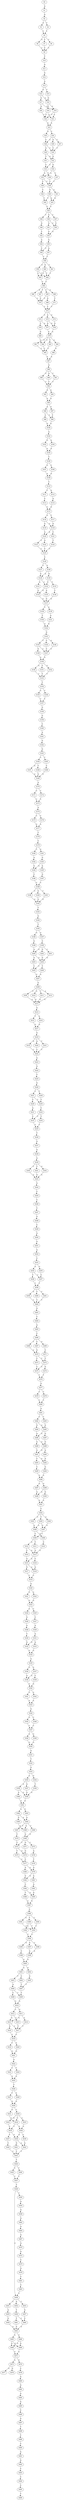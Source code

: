 strict digraph  {
	S0 -> S1 [ label = A ];
	S1 -> S2 [ label = G ];
	S2 -> S3 [ label = A ];
	S2 -> S4 [ label = C ];
	S3 -> S5 [ label = T ];
	S4 -> S5 [ label = T ];
	S5 -> S6 [ label = G ];
	S5 -> S7 [ label = T ];
	S5 -> S8 [ label = C ];
	S6 -> S9 [ label = C ];
	S7 -> S9 [ label = C ];
	S8 -> S9 [ label = C ];
	S9 -> S10 [ label = T ];
	S10 -> S11 [ label = G ];
	S11 -> S12 [ label = G ];
	S12 -> S13 [ label = A ];
	S13 -> S14 [ label = G ];
	S13 -> S15 [ label = T ];
	S14 -> S16 [ label = G ];
	S14 -> S17 [ label = A ];
	S15 -> S16 [ label = G ];
	S16 -> S18 [ label = C ];
	S16 -> S19 [ label = G ];
	S17 -> S20 [ label = A ];
	S17 -> S19 [ label = G ];
	S18 -> S21 [ label = C ];
	S18 -> S22 [ label = T ];
	S19 -> S22 [ label = T ];
	S19 -> S21 [ label = C ];
	S20 -> S22 [ label = T ];
	S21 -> S23 [ label = A ];
	S22 -> S23 [ label = A ];
	S23 -> S24 [ label = C ];
	S23 -> S25 [ label = G ];
	S24 -> S26 [ label = C ];
	S24 -> S27 [ label = T ];
	S24 -> S28 [ label = A ];
	S25 -> S26 [ label = C ];
	S26 -> S29 [ label = G ];
	S26 -> S30 [ label = T ];
	S27 -> S30 [ label = T ];
	S28 -> S30 [ label = T ];
	S29 -> S31 [ label = T ];
	S29 -> S32 [ label = G ];
	S30 -> S32 [ label = G ];
	S31 -> S33 [ label = C ];
	S32 -> S34 [ label = G ];
	S32 -> S33 [ label = C ];
	S33 -> S35 [ label = A ];
	S33 -> S36 [ label = T ];
	S34 -> S37 [ label = C ];
	S34 -> S35 [ label = A ];
	S35 -> S38 [ label = T ];
	S35 -> S39 [ label = C ];
	S36 -> S38 [ label = T ];
	S37 -> S38 [ label = T ];
	S38 -> S40 [ label = G ];
	S38 -> S41 [ label = A ];
	S39 -> S42 [ label = C ];
	S40 -> S43 [ label = G ];
	S40 -> S44 [ label = T ];
	S41 -> S43 [ label = G ];
	S42 -> S44 [ label = T ];
	S43 -> S45 [ label = C ];
	S44 -> S45 [ label = C ];
	S45 -> S46 [ label = T ];
	S45 -> S47 [ label = C ];
	S45 -> S48 [ label = A ];
	S46 -> S49 [ label = G ];
	S47 -> S50 [ label = C ];
	S48 -> S51 [ label = A ];
	S48 -> S50 [ label = C ];
	S49 -> S52 [ label = T ];
	S50 -> S53 [ label = A ];
	S51 -> S53 [ label = A ];
	S52 -> S54 [ label = A ];
	S53 -> S55 [ label = G ];
	S54 -> S56 [ label = C ];
	S55 -> S56 [ label = C ];
	S55 -> S57 [ label = A ];
	S56 -> S58 [ label = T ];
	S57 -> S58 [ label = T ];
	S58 -> S59 [ label = C ];
	S58 -> S60 [ label = G ];
	S58 -> S61 [ label = T ];
	S59 -> S62 [ label = T ];
	S59 -> S63 [ label = C ];
	S60 -> S62 [ label = T ];
	S60 -> S63 [ label = C ];
	S61 -> S62 [ label = T ];
	S62 -> S64 [ label = C ];
	S63 -> S64 [ label = C ];
	S64 -> S65 [ label = C ];
	S64 -> S66 [ label = A ];
	S64 -> S67 [ label = T ];
	S64 -> S68 [ label = G ];
	S65 -> S69 [ label = G ];
	S65 -> S70 [ label = C ];
	S66 -> S70 [ label = C ];
	S67 -> S70 [ label = C ];
	S68 -> S71 [ label = T ];
	S69 -> S72 [ label = T ];
	S70 -> S72 [ label = T ];
	S71 -> S72 [ label = T ];
	S72 -> S73 [ label = G ];
	S72 -> S74 [ label = C ];
	S72 -> S75 [ label = A ];
	S73 -> S76 [ label = G ];
	S74 -> S77 [ label = A ];
	S74 -> S78 [ label = C ];
	S75 -> S76 [ label = G ];
	S75 -> S77 [ label = A ];
	S76 -> S79 [ label = A ];
	S77 -> S79 [ label = A ];
	S78 -> S80 [ label = G ];
	S79 -> S81 [ label = G ];
	S79 -> S82 [ label = A ];
	S79 -> S83 [ label = T ];
	S79 -> S84 [ label = C ];
	S80 -> S84 [ label = C ];
	S81 -> S85 [ label = C ];
	S82 -> S86 [ label = G ];
	S83 -> S85 [ label = C ];
	S84 -> S85 [ label = C ];
	S85 -> S87 [ label = A ];
	S86 -> S87 [ label = A ];
	S87 -> S88 [ label = G ];
	S88 -> S89 [ label = C ];
	S88 -> S90 [ label = G ];
	S88 -> S91 [ label = T ];
	S89 -> S92 [ label = T ];
	S90 -> S92 [ label = T ];
	S91 -> S92 [ label = T ];
	S92 -> S93 [ label = G ];
	S92 -> S94 [ label = A ];
	S93 -> S95 [ label = A ];
	S94 -> S95 [ label = A ];
	S95 -> S96 [ label = A ];
	S95 -> S97 [ label = G ];
	S96 -> S98 [ label = T ];
	S96 -> S99 [ label = C ];
	S97 -> S98 [ label = T ];
	S98 -> S100 [ label = G ];
	S99 -> S100 [ label = G ];
	S100 -> S102 [ label = A ];
	S102 -> S103 [ label = G ];
	S102 -> S104 [ label = A ];
	S103 -> S105 [ label = A ];
	S104 -> S105 [ label = A ];
	S105 -> S106 [ label = T ];
	S106 -> S107 [ label = G ];
	S106 -> S108 [ label = C ];
	S107 -> S109 [ label = A ];
	S108 -> S109 [ label = A ];
	S109 -> S110 [ label = T ];
	S110 -> S111 [ label = C ];
	S110 -> S112 [ label = A ];
	S111 -> S113 [ label = C ];
	S112 -> S114 [ label = A ];
	S113 -> S115 [ label = G ];
	S114 -> S115 [ label = G ];
	S115 -> S116 [ label = G ];
	S115 -> S117 [ label = T ];
	S116 -> S118 [ label = G ];
	S116 -> S119 [ label = A ];
	S117 -> S118 [ label = G ];
	S118 -> S120 [ label = A ];
	S118 -> S121 [ label = C ];
	S119 -> S120 [ label = A ];
	S120 -> S122 [ label = G ];
	S120 -> S123 [ label = C ];
	S121 -> S124 [ label = T ];
	S122 -> S125 [ label = C ];
	S123 -> S125 [ label = C ];
	S124 -> S125 [ label = C ];
	S125 -> S126 [ label = C ];
	S126 -> S127 [ label = C ];
	S126 -> S128 [ label = A ];
	S127 -> S129 [ label = A ];
	S128 -> S130 [ label = G ];
	S128 -> S129 [ label = A ];
	S129 -> S131 [ label = G ];
	S129 -> S132 [ label = C ];
	S130 -> S133 [ label = T ];
	S130 -> S132 [ label = C ];
	S131 -> S134 [ label = G ];
	S132 -> S135 [ label = A ];
	S132 -> S134 [ label = G ];
	S133 -> S136 [ label = T ];
	S134 -> S137 [ label = G ];
	S135 -> S137 [ label = G ];
	S136 -> S137 [ label = G ];
	S137 -> S138 [ label = C ];
	S137 -> S139 [ label = A ];
	S138 -> S140 [ label = T ];
	S139 -> S141 [ label = A ];
	S140 -> S142 [ label = G ];
	S141 -> S142 [ label = G ];
	S142 -> S143 [ label = G ];
	S143 -> S144 [ label = C ];
	S143 -> S145 [ label = T ];
	S143 -> S146 [ label = G ];
	S144 -> S147 [ label = C ];
	S145 -> S148 [ label = G ];
	S145 -> S147 [ label = C ];
	S146 -> S147 [ label = C ];
	S147 -> S149 [ label = A ];
	S148 -> S149 [ label = A ];
	S149 -> S150 [ label = A ];
	S149 -> S151 [ label = T ];
	S149 -> S152 [ label = G ];
	S150 -> S153 [ label = T ];
	S151 -> S153 [ label = T ];
	S152 -> S153 [ label = T ];
	S153 -> S154 [ label = T ];
	S154 -> S155 [ label = C ];
	S154 -> S156 [ label = T ];
	S155 -> S157 [ label = T ];
	S156 -> S157 [ label = T ];
	S157 -> S158 [ label = G ];
	S158 -> S159 [ label = G ];
	S159 -> S160 [ label = C ];
	S160 -> S161 [ label = A ];
	S161 -> S162 [ label = G ];
	S162 -> S163 [ label = G ];
	S163 -> S164 [ label = C ];
	S163 -> S165 [ label = T ];
	S164 -> S166 [ label = T ];
	S164 -> S167 [ label = G ];
	S165 -> S168 [ label = C ];
	S166 -> S169 [ label = G ];
	S167 -> S169 [ label = G ];
	S168 -> S169 [ label = G ];
	S169 -> S170 [ label = A ];
	S170 -> S171 [ label = C ];
	S170 -> S172 [ label = T ];
	S171 -> S173 [ label = C ];
	S172 -> S173 [ label = C ];
	S173 -> S174 [ label = A ];
	S174 -> S175 [ label = C ];
	S174 -> S176 [ label = T ];
	S175 -> S177 [ label = A ];
	S176 -> S177 [ label = A ];
	S177 -> S178 [ label = T ];
	S178 -> S179 [ label = C ];
	S179 -> S180 [ label = C ];
	S179 -> S181 [ label = A ];
	S180 -> S182 [ label = A ];
	S181 -> S183 [ label = G ];
	S182 -> S184 [ label = G ];
	S183 -> S185 [ label = A ];
	S183 -> S184 [ label = G ];
	S184 -> S186 [ label = C ];
	S185 -> S187 [ label = G ];
	S186 -> S188 [ label = C ];
	S187 -> S188 [ label = C ];
	S188 -> S189 [ label = C ];
	S188 -> S190 [ label = G ];
	S188 -> S191 [ label = T ];
	S189 -> S192 [ label = G ];
	S190 -> S192 [ label = G ];
	S191 -> S192 [ label = G ];
	S192 -> S193 [ label = T ];
	S193 -> S194 [ label = G ];
	S194 -> S195 [ label = T ];
	S195 -> S196 [ label = G ];
	S195 -> S197 [ label = A ];
	S196 -> S198 [ label = G ];
	S197 -> S199 [ label = C ];
	S198 -> S200 [ label = A ];
	S199 -> S201 [ label = C ];
	S199 -> S200 [ label = A ];
	S199 -> S202 [ label = G ];
	S200 -> S203 [ label = A ];
	S200 -> S204 [ label = G ];
	S201 -> S204 [ label = G ];
	S202 -> S204 [ label = G ];
	S203 -> S205 [ label = C ];
	S204 -> S206 [ label = T ];
	S204 -> S205 [ label = C ];
	S205 -> S207 [ label = G ];
	S206 -> S207 [ label = G ];
	S207 -> S208 [ label = G ];
	S208 -> S209 [ label = C ];
	S208 -> S210 [ label = G ];
	S208 -> S211 [ label = T ];
	S208 -> S212 [ label = A ];
	S209 -> S213 [ label = G ];
	S210 -> S213 [ label = G ];
	S211 -> S213 [ label = G ];
	S212 -> S213 [ label = G ];
	S213 -> S214 [ label = G ];
	S214 -> S215 [ label = T ];
	S214 -> S216 [ label = A ];
	S215 -> S217 [ label = G ];
	S216 -> S217 [ label = G ];
	S217 -> S218 [ label = G ];
	S218 -> S219 [ label = G ];
	S218 -> S220 [ label = A ];
	S218 -> S221 [ label = T ];
	S219 -> S222 [ label = C ];
	S220 -> S222 [ label = C ];
	S221 -> S222 [ label = C ];
	S222 -> S223 [ label = A ];
	S223 -> S224 [ label = G ];
	S224 -> S225 [ label = T ];
	S225 -> S226 [ label = G ];
	S226 -> S227 [ label = C ];
	S226 -> S228 [ label = T ];
	S227 -> S229 [ label = C ];
	S227 -> S230 [ label = T ];
	S228 -> S230 [ label = T ];
	S229 -> S231 [ label = A ];
	S230 -> S232 [ label = C ];
	S231 -> S233 [ label = C ];
	S232 -> S234 [ label = T ];
	S232 -> S233 [ label = C ];
	S233 -> S235 [ label = C ];
	S234 -> S235 [ label = C ];
	S235 -> S236 [ label = T ];
	S236 -> S237 [ label = G ];
	S237 -> S238 [ label = G ];
	S238 -> S239 [ label = A ];
	S239 -> S240 [ label = C ];
	S239 -> S241 [ label = T ];
	S239 -> S242 [ label = G ];
	S240 -> S243 [ label = A ];
	S241 -> S243 [ label = A ];
	S242 -> S243 [ label = A ];
	S243 -> S244 [ label = A ];
	S244 -> S245 [ label = C ];
	S245 -> S246 [ label = C ];
	S246 -> S247 [ label = T ];
	S247 -> S248 [ label = G ];
	S248 -> S249 [ label = C ];
	S249 -> S250 [ label = A ];
	S250 -> S251 [ label = G ];
	S251 -> S252 [ label = A ];
	S252 -> S253 [ label = C ];
	S253 -> S254 [ label = A ];
	S253 -> S255 [ label = G ];
	S254 -> S256 [ label = T ];
	S254 -> S257 [ label = C ];
	S255 -> S257 [ label = C ];
	S256 -> S258 [ label = T ];
	S257 -> S258 [ label = T ];
	S258 -> S259 [ label = G ];
	S258 -> S260 [ label = T ];
	S258 -> S261 [ label = C ];
	S259 -> S262 [ label = T ];
	S260 -> S262 [ label = T ];
	S261 -> S262 [ label = T ];
	S262 -> S263 [ label = G ];
	S263 -> S264 [ label = C ];
	S264 -> S265 [ label = A ];
	S265 -> S266 [ label = C ];
	S266 -> S267 [ label = C ];
	S266 -> S268 [ label = T ];
	S266 -> S269 [ label = G ];
	S267 -> S270 [ label = G ];
	S268 -> S270 [ label = G ];
	S269 -> S271 [ label = C ];
	S270 -> S272 [ label = T ];
	S270 -> S273 [ label = C ];
	S271 -> S272 [ label = T ];
	S272 -> S274 [ label = G ];
	S272 -> S275 [ label = C ];
	S273 -> S275 [ label = C ];
	S274 -> S276 [ label = T ];
	S275 -> S276 [ label = T ];
	S276 -> S277 [ label = G ];
	S277 -> S278 [ label = C ];
	S277 -> S279 [ label = T ];
	S278 -> S280 [ label = C ];
	S279 -> S280 [ label = C ];
	S280 -> S281 [ label = A ];
	S281 -> S282 [ label = C ];
	S281 -> S283 [ label = T ];
	S282 -> S284 [ label = G ];
	S282 -> S285 [ label = A ];
	S283 -> S285 [ label = A ];
	S284 -> S286 [ label = A ];
	S285 -> S286 [ label = A ];
	S285 -> S287 [ label = G ];
	S286 -> S288 [ label = G ];
	S286 -> S289 [ label = A ];
	S287 -> S288 [ label = G ];
	S288 -> S290 [ label = A ];
	S288 -> S291 [ label = G ];
	S289 -> S291 [ label = G ];
	S290 -> S292 [ label = A ];
	S291 -> S293 [ label = C ];
	S291 -> S292 [ label = A ];
	S292 -> S294 [ label = G ];
	S293 -> S295 [ label = C ];
	S294 -> S296 [ label = A ];
	S295 -> S296 [ label = A ];
	S296 -> S297 [ label = A ];
	S296 -> S298 [ label = G ];
	S297 -> S299 [ label = A ];
	S298 -> S300 [ label = G ];
	S298 -> S299 [ label = A ];
	S299 -> S301 [ label = A ];
	S300 -> S301 [ label = A ];
	S301 -> S302 [ label = C ];
	S302 -> S303 [ label = C ];
	S302 -> S304 [ label = G ];
	S302 -> S305 [ label = T ];
	S303 -> S306 [ label = A ];
	S304 -> S307 [ label = G ];
	S305 -> S306 [ label = A ];
	S305 -> S307 [ label = G ];
	S306 -> S308 [ label = A ];
	S306 -> S309 [ label = C ];
	S307 -> S309 [ label = C ];
	S308 -> S310 [ label = C ];
	S309 -> S311 [ label = T ];
	S309 -> S312 [ label = A ];
	S310 -> S313 [ label = A ];
	S311 -> S313 [ label = A ];
	S312 -> S313 [ label = A ];
	S312 -> S314 [ label = C ];
	S313 -> S315 [ label = A ];
	S313 -> S316 [ label = C ];
	S314 -> S315 [ label = A ];
	S315 -> S317 [ label = G ];
	S315 -> S318 [ label = A ];
	S316 -> S318 [ label = A ];
	S317 -> S319 [ label = C ];
	S318 -> S319 [ label = C ];
	S319 -> S320 [ label = A ];
	S320 -> S321 [ label = G ];
	S320 -> S322 [ label = A ];
	S321 -> S323 [ label = G ];
	S322 -> S323 [ label = G ];
	S323 -> S324 [ label = A ];
	S323 -> S325 [ label = C ];
	S324 -> S326 [ label = G ];
	S325 -> S327 [ label = C ];
	S326 -> S328 [ label = G ];
	S327 -> S329 [ label = A ];
	S328 -> S330 [ label = T ];
	S329 -> S331 [ label = A ];
	S330 -> S332 [ label = G ];
	S331 -> S333 [ label = A ];
	S331 -> S332 [ label = G ];
	S332 -> S334 [ label = G ];
	S333 -> S334 [ label = G ];
	S334 -> S335 [ label = A ];
	S335 -> S336 [ label = G ];
	S335 -> S337 [ label = A ];
	S336 -> S338 [ label = A ];
	S337 -> S339 [ label = C ];
	S337 -> S338 [ label = A ];
	S338 -> S340 [ label = G ];
	S339 -> S340 [ label = G ];
	S340 -> S341 [ label = G ];
	S340 -> S342 [ label = A ];
	S341 -> S343 [ label = A ];
	S342 -> S343 [ label = A ];
	S343 -> S344 [ label = G ];
	S344 -> S345 [ label = G ];
	S344 -> S346 [ label = C ];
	S345 -> S347 [ label = C ];
	S346 -> S347 [ label = C ];
	S347 -> S348 [ label = A ];
	S347 -> S349 [ label = G ];
	S348 -> S350 [ label = G ];
	S349 -> S350 [ label = G ];
	S350 -> S351 [ label = A ];
	S351 -> S352 [ label = T ];
	S352 -> S353 [ label = G ];
	S353 -> S354 [ label = G ];
	S353 -> S355 [ label = A ];
	S354 -> S356 [ label = T ];
	S355 -> S357 [ label = G ];
	S355 -> S358 [ label = A ];
	S356 -> S359 [ label = G ];
	S357 -> S359 [ label = G ];
	S358 -> S360 [ label = A ];
	S358 -> S359 [ label = G ];
	S359 -> S361 [ label = A ];
	S360 -> S361 [ label = A ];
	S361 -> S362 [ label = A ];
	S361 -> S363 [ label = G ];
	S362 -> S364 [ label = A ];
	S362 -> S365 [ label = G ];
	S363 -> S364 [ label = A ];
	S364 -> S366 [ label = C ];
	S364 -> S367 [ label = T ];
	S364 -> S368 [ label = A ];
	S365 -> S368 [ label = A ];
	S366 -> S369 [ label = G ];
	S367 -> S370 [ label = T ];
	S368 -> S369 [ label = G ];
	S369 -> S371 [ label = G ];
	S369 -> S372 [ label = T ];
	S369 -> S373 [ label = C ];
	S370 -> S372 [ label = T ];
	S371 -> S374 [ label = G ];
	S372 -> S374 [ label = G ];
	S372 -> S375 [ label = T ];
	S373 -> S376 [ label = A ];
	S374 -> S377 [ label = C ];
	S375 -> S377 [ label = C ];
	S376 -> S378 [ label = T ];
	S377 -> S379 [ label = G ];
	S377 -> S380 [ label = A ];
	S378 -> S379 [ label = G ];
	S379 -> S381 [ label = A ];
	S379 -> S382 [ label = G ];
	S380 -> S382 [ label = G ];
	S381 -> S383 [ label = A ];
	S382 -> S384 [ label = C ];
	S383 -> S385 [ label = A ];
	S384 -> S385 [ label = A ];
	S384 -> S386 [ label = T ];
	S385 -> S387 [ label = G ];
	S386 -> S387 [ label = G ];
	S387 -> S388 [ label = C ];
	S388 -> S389 [ label = T ];
	S388 -> S390 [ label = C ];
	S388 -> S391 [ label = A ];
	S389 -> S392 [ label = G ];
	S389 -> S393 [ label = T ];
	S390 -> S393 [ label = T ];
	S391 -> S393 [ label = T ];
	S392 -> S394 [ label = C ];
	S393 -> S394 [ label = C ];
	S394 -> S395 [ label = G ];
	S394 -> S396 [ label = C ];
	S394 -> S397 [ label = A ];
	S395 -> S398 [ label = C ];
	S396 -> S399 [ label = A ];
	S397 -> S399 [ label = A ];
	S398 -> S400 [ label = A ];
	S399 -> S400 [ label = A ];
	S400 -> S401 [ label = A ];
	S400 -> S402 [ label = G ];
	S401 -> S403 [ label = T ];
	S401 -> S404 [ label = C ];
	S402 -> S405 [ label = G ];
	S403 -> S406 [ label = A ];
	S404 -> S407 [ label = T ];
	S405 -> S407 [ label = T ];
	S406 -> S408 [ label = C ];
	S406 -> S409 [ label = T ];
	S407 -> S409 [ label = T ];
	S408 -> S410 [ label = G ];
	S409 -> S410 [ label = G ];
	S410 -> S411 [ label = G ];
	S410 -> S412 [ label = C ];
	S411 -> S413 [ label = G ];
	S411 -> S414 [ label = A ];
	S412 -> S413 [ label = G ];
	S412 -> S415 [ label = T ];
	S413 -> S416 [ label = G ];
	S413 -> S417 [ label = T ];
	S414 -> S417 [ label = T ];
	S415 -> S417 [ label = T ];
	S416 -> S418 [ label = C ];
	S417 -> S418 [ label = C ];
	S418 -> S419 [ label = C ];
	S418 -> S420 [ label = A ];
	S419 -> S421 [ label = G ];
	S420 -> S421 [ label = G ];
	S421 -> S422 [ label = A ];
	S422 -> S423 [ label = C ];
	S422 -> S424 [ label = T ];
	S423 -> S425 [ label = A ];
	S424 -> S425 [ label = A ];
	S425 -> S426 [ label = T ];
	S426 -> S427 [ label = C ];
	S426 -> S428 [ label = A ];
	S427 -> S429 [ label = A ];
	S428 -> S429 [ label = A ];
	S429 -> S430 [ label = C ];
	S429 -> S431 [ label = G ];
	S430 -> S432 [ label = G ];
	S430 -> S433 [ label = A ];
	S430 -> S434 [ label = C ];
	S431 -> S434 [ label = C ];
	S432 -> S435 [ label = C ];
	S433 -> S436 [ label = A ];
	S434 -> S436 [ label = A ];
	S434 -> S435 [ label = C ];
	S435 -> S437 [ label = T ];
	S435 -> S438 [ label = G ];
	S436 -> S438 [ label = G ];
	S436 -> S439 [ label = C ];
	S437 -> S440 [ label = C ];
	S438 -> S441 [ label = G ];
	S438 -> S442 [ label = A ];
	S439 -> S442 [ label = A ];
	S440 -> S443 [ label = T ];
	S441 -> S443 [ label = T ];
	S442 -> S443 [ label = T ];
	S443 -> S444 [ label = T ];
	S444 -> S445 [ label = C ];
	S444 -> S446 [ label = T ];
	S445 -> S447 [ label = T ];
	S446 -> S447 [ label = T ];
	S447 -> S448 [ label = T ];
	S448 -> S449 [ label = C ];
	S448 -> S450 [ label = T ];
	S449 -> S451 [ label = C ];
	S449 -> S452 [ label = A ];
	S449 -> S453 [ label = T ];
	S450 -> S454 [ label = A ];
	S451 -> S455 [ label = A ];
	S452 -> S456 [ label = T ];
	S453 -> S457 [ label = G ];
	S454 -> S458 [ label = A ];
	S455 -> S459 [ label = G ];
	S456 -> S460 [ label = C ];
	S456 -> S461 [ label = T ];
	S457 -> S460 [ label = C ];
	S458 -> S462 [ label = A ];
	S459 -> S463 [ label = A ];
	S460 -> S463 [ label = A ];
	S461 -> S463 [ label = A ];
	S462 -> S464 [ label = A ];
	S463 -> S465 [ label = A ];
	S463 -> S466 [ label = G ];
	S464 -> S467 [ label = A ];
	S465 -> S468 [ label = A ];
	S465 -> S469 [ label = G ];
	S466 -> S469 [ label = G ];
	S466 -> S468 [ label = A ];
	S467 -> S470 [ label = G ];
	S468 -> S471 [ label = A ];
	S469 -> S471 [ label = A ];
	S470 -> S472 [ label = G ];
	S471 -> S473 [ label = A ];
	S471 -> S474 [ label = G ];
	S472 -> S475 [ label = C ];
	S473 -> S476 [ label = G ];
	S473 -> S477 [ label = A ];
	S474 -> S478 [ label = C ];
	S475 -> S479 [ label = A ];
	S478 -> S480 [ label = A ];
	S479 -> S481 [ label = C ];
	S480 -> S482 [ label = G ];
	S481 -> S483 [ label = C ];
	S482 -> S484 [ label = A ];
	S483 -> S449 [ label = C ];
	S484 -> S485 [ label = A ];
	S485 -> S486 [ label = C ];
	S486 -> S487 [ label = G ];
	S487 -> S488 [ label = T ];
	S488 -> S489 [ label = T ];
	S489 -> S490 [ label = C ];
	S490 -> S491 [ label = A ];
	S491 -> S492 [ label = G ];
	S492 -> S493 [ label = C ];
	S493 -> S494 [ label = C ];
	S494 -> S495 [ label = C ];
	S495 -> S496 [ label = T ];
}
